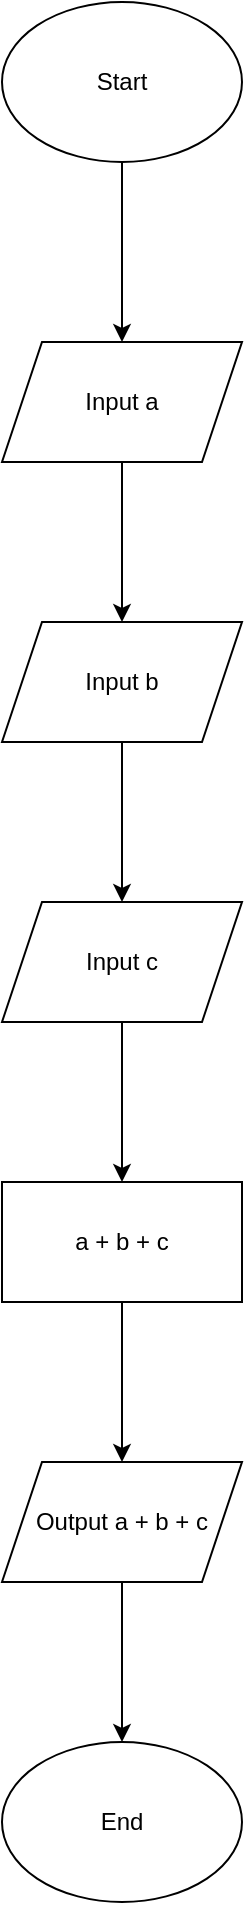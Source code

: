 <mxfile version="25.0.1">
  <diagram name="หน้า-1" id="2DOW9N0O9gzQb7e5fAJu">
    <mxGraphModel dx="1050" dy="530" grid="1" gridSize="10" guides="1" tooltips="1" connect="1" arrows="1" fold="1" page="1" pageScale="1" pageWidth="827" pageHeight="1169" math="0" shadow="0">
      <root>
        <mxCell id="0" />
        <mxCell id="1" parent="0" />
        <mxCell id="swvN2FITkr7e_nriP5h5-3" value="" style="edgeStyle=orthogonalEdgeStyle;rounded=0;orthogonalLoop=1;jettySize=auto;html=1;" edge="1" parent="1" source="swvN2FITkr7e_nriP5h5-1" target="swvN2FITkr7e_nriP5h5-2">
          <mxGeometry relative="1" as="geometry" />
        </mxCell>
        <mxCell id="swvN2FITkr7e_nriP5h5-1" value="Start" style="ellipse;whiteSpace=wrap;html=1;" vertex="1" parent="1">
          <mxGeometry x="354" y="10" width="120" height="80" as="geometry" />
        </mxCell>
        <mxCell id="swvN2FITkr7e_nriP5h5-5" value="" style="edgeStyle=orthogonalEdgeStyle;rounded=0;orthogonalLoop=1;jettySize=auto;html=1;" edge="1" parent="1" source="swvN2FITkr7e_nriP5h5-2" target="swvN2FITkr7e_nriP5h5-4">
          <mxGeometry relative="1" as="geometry" />
        </mxCell>
        <mxCell id="swvN2FITkr7e_nriP5h5-2" value="Input a" style="shape=parallelogram;perimeter=parallelogramPerimeter;whiteSpace=wrap;html=1;fixedSize=1;" vertex="1" parent="1">
          <mxGeometry x="354" y="180" width="120" height="60" as="geometry" />
        </mxCell>
        <mxCell id="swvN2FITkr7e_nriP5h5-7" value="" style="edgeStyle=orthogonalEdgeStyle;rounded=0;orthogonalLoop=1;jettySize=auto;html=1;" edge="1" parent="1" source="swvN2FITkr7e_nriP5h5-4" target="swvN2FITkr7e_nriP5h5-6">
          <mxGeometry relative="1" as="geometry" />
        </mxCell>
        <mxCell id="swvN2FITkr7e_nriP5h5-4" value="Input b" style="shape=parallelogram;perimeter=parallelogramPerimeter;whiteSpace=wrap;html=1;fixedSize=1;" vertex="1" parent="1">
          <mxGeometry x="354" y="320" width="120" height="60" as="geometry" />
        </mxCell>
        <mxCell id="swvN2FITkr7e_nriP5h5-9" value="" style="edgeStyle=orthogonalEdgeStyle;rounded=0;orthogonalLoop=1;jettySize=auto;html=1;" edge="1" parent="1" source="swvN2FITkr7e_nriP5h5-6" target="swvN2FITkr7e_nriP5h5-8">
          <mxGeometry relative="1" as="geometry" />
        </mxCell>
        <mxCell id="swvN2FITkr7e_nriP5h5-6" value="Input c" style="shape=parallelogram;perimeter=parallelogramPerimeter;whiteSpace=wrap;html=1;fixedSize=1;" vertex="1" parent="1">
          <mxGeometry x="354" y="460" width="120" height="60" as="geometry" />
        </mxCell>
        <mxCell id="swvN2FITkr7e_nriP5h5-11" value="" style="edgeStyle=orthogonalEdgeStyle;rounded=0;orthogonalLoop=1;jettySize=auto;html=1;" edge="1" parent="1" source="swvN2FITkr7e_nriP5h5-8" target="swvN2FITkr7e_nriP5h5-10">
          <mxGeometry relative="1" as="geometry" />
        </mxCell>
        <mxCell id="swvN2FITkr7e_nriP5h5-8" value="a + b + c" style="whiteSpace=wrap;html=1;" vertex="1" parent="1">
          <mxGeometry x="354" y="600" width="120" height="60" as="geometry" />
        </mxCell>
        <mxCell id="swvN2FITkr7e_nriP5h5-13" value="" style="edgeStyle=orthogonalEdgeStyle;rounded=0;orthogonalLoop=1;jettySize=auto;html=1;" edge="1" parent="1" source="swvN2FITkr7e_nriP5h5-10" target="swvN2FITkr7e_nriP5h5-12">
          <mxGeometry relative="1" as="geometry" />
        </mxCell>
        <mxCell id="swvN2FITkr7e_nriP5h5-10" value="Output a + b + c" style="shape=parallelogram;perimeter=parallelogramPerimeter;whiteSpace=wrap;html=1;fixedSize=1;" vertex="1" parent="1">
          <mxGeometry x="354" y="740" width="120" height="60" as="geometry" />
        </mxCell>
        <mxCell id="swvN2FITkr7e_nriP5h5-12" value="End" style="ellipse;whiteSpace=wrap;html=1;" vertex="1" parent="1">
          <mxGeometry x="354" y="880" width="120" height="80" as="geometry" />
        </mxCell>
      </root>
    </mxGraphModel>
  </diagram>
</mxfile>

